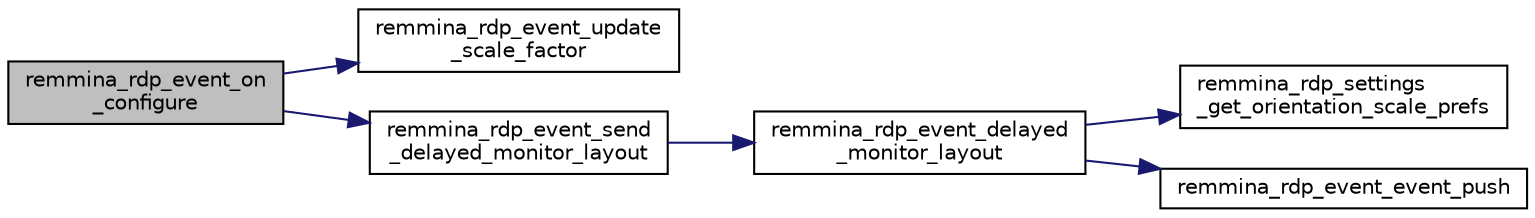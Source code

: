 digraph "remmina_rdp_event_on_configure"
{
  edge [fontname="Helvetica",fontsize="10",labelfontname="Helvetica",labelfontsize="10"];
  node [fontname="Helvetica",fontsize="10",shape=record];
  rankdir="LR";
  Node305 [label="remmina_rdp_event_on\l_configure",height=0.2,width=0.4,color="black", fillcolor="grey75", style="filled", fontcolor="black"];
  Node305 -> Node306 [color="midnightblue",fontsize="10",style="solid",fontname="Helvetica"];
  Node306 [label="remmina_rdp_event_update\l_scale_factor",height=0.2,width=0.4,color="black", fillcolor="white", style="filled",URL="$rdp__event_8c.html#a6076424eb759c91ca9c8da59432c66d6"];
  Node305 -> Node307 [color="midnightblue",fontsize="10",style="solid",fontname="Helvetica"];
  Node307 [label="remmina_rdp_event_send\l_delayed_monitor_layout",height=0.2,width=0.4,color="black", fillcolor="white", style="filled",URL="$rdp__event_8c.html#ac7c8d626470553c1659312697811dbfe"];
  Node307 -> Node308 [color="midnightblue",fontsize="10",style="solid",fontname="Helvetica"];
  Node308 [label="remmina_rdp_event_delayed\l_monitor_layout",height=0.2,width=0.4,color="black", fillcolor="white", style="filled",URL="$rdp__event_8c.html#a35376ff50915de1c14285e6326bc943e"];
  Node308 -> Node309 [color="midnightblue",fontsize="10",style="solid",fontname="Helvetica"];
  Node309 [label="remmina_rdp_settings\l_get_orientation_scale_prefs",height=0.2,width=0.4,color="black", fillcolor="white", style="filled",URL="$rdp__settings_8c.html#a5f05047cf10611ffb7a23a248650cb4c"];
  Node308 -> Node310 [color="midnightblue",fontsize="10",style="solid",fontname="Helvetica"];
  Node310 [label="remmina_rdp_event_event_push",height=0.2,width=0.4,color="black", fillcolor="white", style="filled",URL="$rdp__event_8c.html#ad446d6471bddba97f8bfcee8c51e4580"];
}
